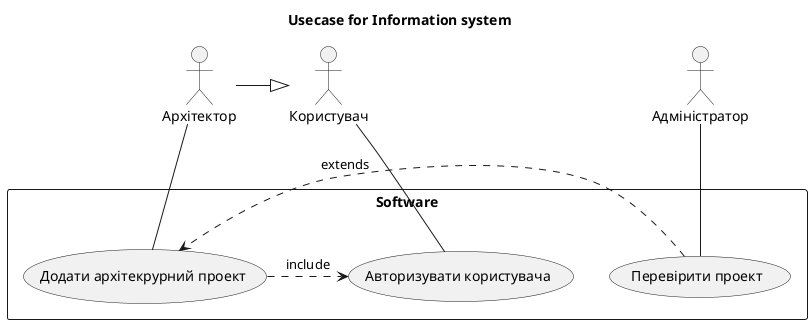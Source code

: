 @startuml

title Usecase for Information system

' left to right direction

actor Користувач
actor Архітектор
actor Адміністратор


Архітектор -|> Користувач 

rectangle Software {

    usecase (Перевірити проект)
    usecase (Авторизувати користувача)
    usecase (Додати архітекрурний проект)

    (Додати архітекрурний проект) .> (Авторизувати користувача) : include
    (Перевірити проект) .> (Додати архітекрурний проект) : extends
    
    Адміністратор -- (Перевірити проект)
    Користувач -- (Авторизувати користувача)
    Архітектор -- (Додати архітекрурний проект)


}

@enduml

